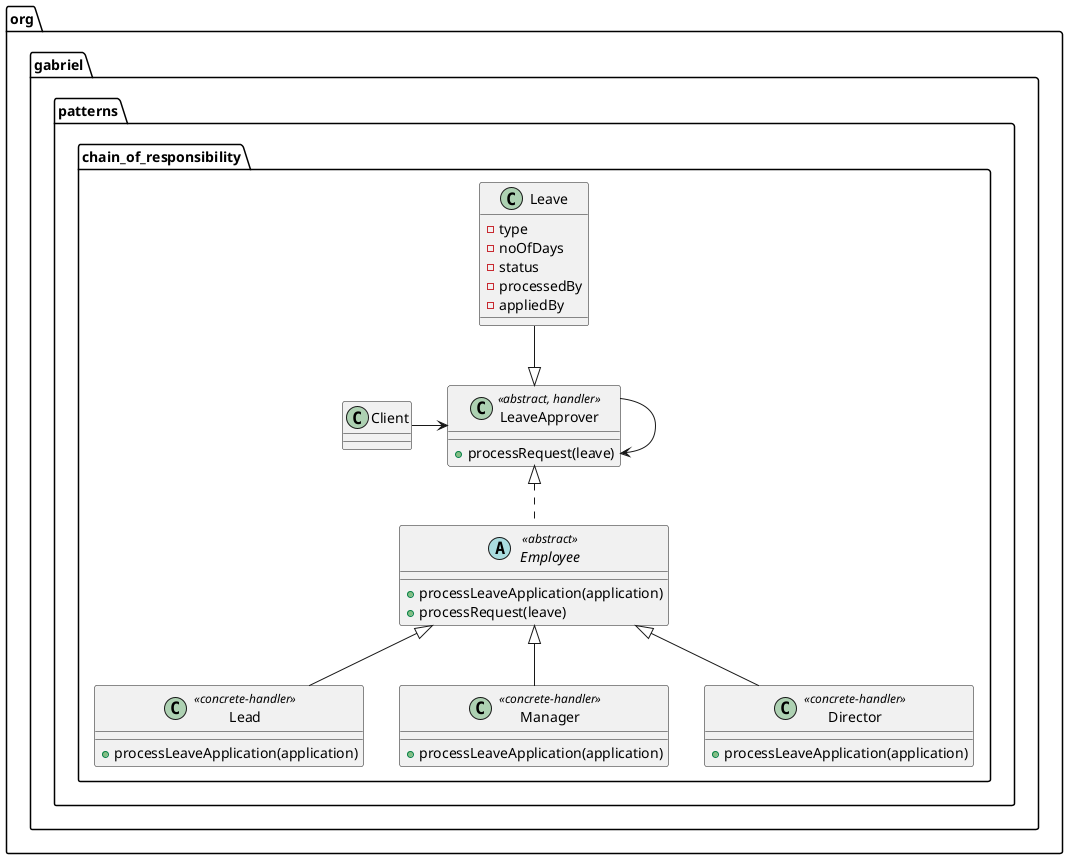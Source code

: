 @startuml

package "org.gabriel.patterns.chain_of_responsibility" {

    class Client
    class Leave {
        - type
        - noOfDays
        - status
        - processedBy
        - appliedBy
    }
    class LeaveApprover <<abstract, handler>>{
        + processRequest(leave)
    }
    abstract class Employee <<abstract>> {
        + processLeaveApplication(application)
        + processRequest(leave)
    }
    class Lead <<concrete-handler>> {
        + processLeaveApplication(application)
    }
    class Manager <<concrete-handler>> {
        + processLeaveApplication(application)
    }
    class Director <<concrete-handler>> {
        + processLeaveApplication(application)
    }
}

Client -right-> LeaveApprover
Leave -down-|> LeaveApprover
LeaveApprover --> LeaveApprover
Employee -up.|> LeaveApprover
Lead -up-|> Employee
Manager -up-|> Employee
Director -up-|> Employee

@enduml